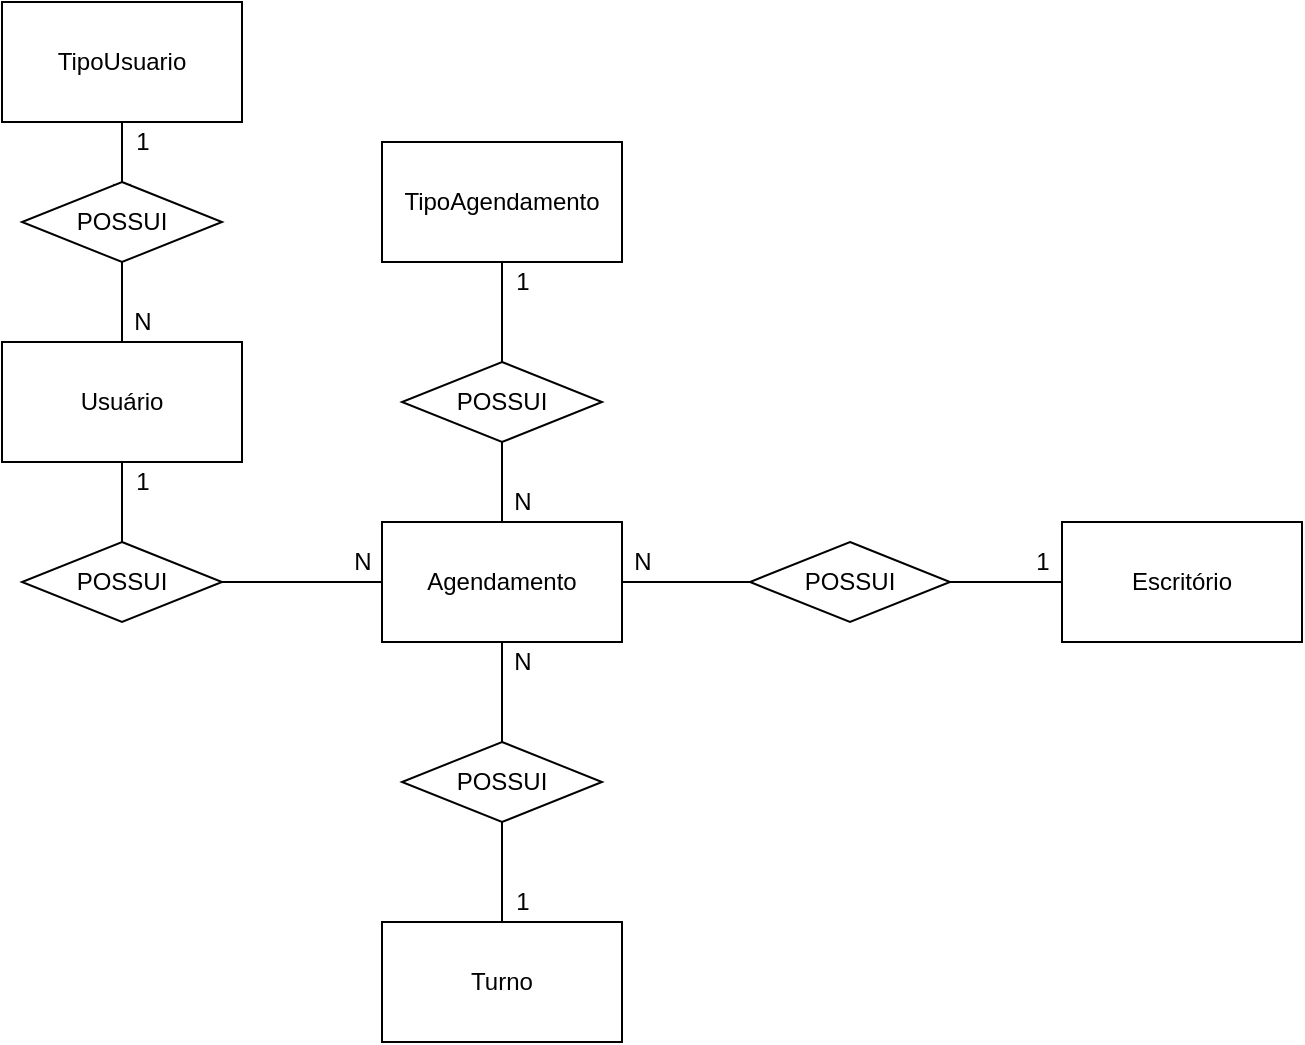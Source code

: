 <mxfile version="15.0.6" type="device"><diagram id="9LHcFug5_kUdJ4dnDETT" name="Page-1"><mxGraphModel dx="1181" dy="704" grid="1" gridSize="10" guides="1" tooltips="1" connect="1" arrows="1" fold="1" page="1" pageScale="1" pageWidth="827" pageHeight="1169" math="0" shadow="0"><root><mxCell id="0"/><mxCell id="1" parent="0"/><mxCell id="w4hfs4Wbb9zEAu8ju1vy-9" style="edgeStyle=orthogonalEdgeStyle;rounded=0;orthogonalLoop=1;jettySize=auto;html=1;entryX=0.5;entryY=0.25;entryDx=0;entryDy=0;entryPerimeter=0;" edge="1" parent="1" source="w4hfs4Wbb9zEAu8ju1vy-1" target="w4hfs4Wbb9zEAu8ju1vy-8"><mxGeometry relative="1" as="geometry"/></mxCell><mxCell id="w4hfs4Wbb9zEAu8ju1vy-1" value="TipoUsuario" style="rounded=0;whiteSpace=wrap;html=1;" vertex="1" parent="1"><mxGeometry x="40" y="50" width="120" height="60" as="geometry"/></mxCell><mxCell id="w4hfs4Wbb9zEAu8ju1vy-19" style="edgeStyle=orthogonalEdgeStyle;rounded=0;orthogonalLoop=1;jettySize=auto;html=1;entryX=0.5;entryY=0.5;entryDx=0;entryDy=0;entryPerimeter=0;" edge="1" parent="1" source="w4hfs4Wbb9zEAu8ju1vy-6" target="w4hfs4Wbb9zEAu8ju1vy-17"><mxGeometry relative="1" as="geometry"/></mxCell><mxCell id="w4hfs4Wbb9zEAu8ju1vy-6" value="TipoAgendamento" style="rounded=0;whiteSpace=wrap;html=1;" vertex="1" parent="1"><mxGeometry x="230" y="120" width="120" height="60" as="geometry"/></mxCell><mxCell id="w4hfs4Wbb9zEAu8ju1vy-11" style="edgeStyle=orthogonalEdgeStyle;rounded=0;orthogonalLoop=1;jettySize=auto;html=1;exitX=0.5;exitY=1;exitDx=0;exitDy=0;" edge="1" parent="1" source="w4hfs4Wbb9zEAu8ju1vy-8"><mxGeometry relative="1" as="geometry"><mxPoint x="100" y="260" as="targetPoint"/></mxGeometry></mxCell><mxCell id="w4hfs4Wbb9zEAu8ju1vy-8" value="POSSUI" style="rhombus;whiteSpace=wrap;html=1;" vertex="1" parent="1"><mxGeometry x="50" y="140" width="100" height="40" as="geometry"/></mxCell><mxCell id="w4hfs4Wbb9zEAu8ju1vy-14" style="edgeStyle=orthogonalEdgeStyle;rounded=0;orthogonalLoop=1;jettySize=auto;html=1;entryX=0.5;entryY=0.5;entryDx=0;entryDy=0;entryPerimeter=0;" edge="1" parent="1" source="w4hfs4Wbb9zEAu8ju1vy-2" target="w4hfs4Wbb9zEAu8ju1vy-13"><mxGeometry relative="1" as="geometry"/></mxCell><mxCell id="w4hfs4Wbb9zEAu8ju1vy-2" value="Usuário" style="rounded=0;whiteSpace=wrap;html=1;" vertex="1" parent="1"><mxGeometry x="40" y="220" width="120" height="60" as="geometry"/></mxCell><mxCell id="w4hfs4Wbb9zEAu8ju1vy-15" style="edgeStyle=orthogonalEdgeStyle;rounded=0;orthogonalLoop=1;jettySize=auto;html=1;entryX=0.417;entryY=0.5;entryDx=0;entryDy=0;entryPerimeter=0;" edge="1" parent="1" source="w4hfs4Wbb9zEAu8ju1vy-13" target="w4hfs4Wbb9zEAu8ju1vy-3"><mxGeometry relative="1" as="geometry"/></mxCell><mxCell id="w4hfs4Wbb9zEAu8ju1vy-13" value="POSSUI" style="rhombus;whiteSpace=wrap;html=1;" vertex="1" parent="1"><mxGeometry x="50" y="320" width="100" height="40" as="geometry"/></mxCell><mxCell id="w4hfs4Wbb9zEAu8ju1vy-20" style="edgeStyle=orthogonalEdgeStyle;rounded=0;orthogonalLoop=1;jettySize=auto;html=1;entryX=0.5;entryY=0.5;entryDx=0;entryDy=0;entryPerimeter=0;" edge="1" parent="1" source="w4hfs4Wbb9zEAu8ju1vy-17" target="w4hfs4Wbb9zEAu8ju1vy-3"><mxGeometry relative="1" as="geometry"/></mxCell><mxCell id="w4hfs4Wbb9zEAu8ju1vy-17" value="POSSUI" style="rhombus;whiteSpace=wrap;html=1;" vertex="1" parent="1"><mxGeometry x="240" y="230" width="100" height="40" as="geometry"/></mxCell><mxCell id="w4hfs4Wbb9zEAu8ju1vy-21" style="edgeStyle=orthogonalEdgeStyle;rounded=0;orthogonalLoop=1;jettySize=auto;html=1;entryX=0.46;entryY=0.5;entryDx=0;entryDy=0;entryPerimeter=0;" edge="1" parent="1" source="w4hfs4Wbb9zEAu8ju1vy-3" target="w4hfs4Wbb9zEAu8ju1vy-18"><mxGeometry relative="1" as="geometry"/></mxCell><mxCell id="w4hfs4Wbb9zEAu8ju1vy-36" style="edgeStyle=orthogonalEdgeStyle;rounded=0;orthogonalLoop=1;jettySize=auto;html=1;entryX=0.5;entryY=0.5;entryDx=0;entryDy=0;entryPerimeter=0;" edge="1" parent="1" source="w4hfs4Wbb9zEAu8ju1vy-3" target="w4hfs4Wbb9zEAu8ju1vy-35"><mxGeometry relative="1" as="geometry"/></mxCell><mxCell id="w4hfs4Wbb9zEAu8ju1vy-3" value="Agendamento" style="rounded=0;whiteSpace=wrap;html=1;" vertex="1" parent="1"><mxGeometry x="230" y="310" width="120" height="60" as="geometry"/></mxCell><mxCell id="w4hfs4Wbb9zEAu8ju1vy-22" style="edgeStyle=orthogonalEdgeStyle;rounded=0;orthogonalLoop=1;jettySize=auto;html=1;entryX=0.5;entryY=0.5;entryDx=0;entryDy=0;entryPerimeter=0;" edge="1" parent="1" source="w4hfs4Wbb9zEAu8ju1vy-18" target="w4hfs4Wbb9zEAu8ju1vy-7"><mxGeometry relative="1" as="geometry"/></mxCell><mxCell id="w4hfs4Wbb9zEAu8ju1vy-18" value="POSSUI" style="rhombus;whiteSpace=wrap;html=1;" vertex="1" parent="1"><mxGeometry x="414" y="320" width="100" height="40" as="geometry"/></mxCell><mxCell id="w4hfs4Wbb9zEAu8ju1vy-7" value="Escritório" style="rounded=0;whiteSpace=wrap;html=1;" vertex="1" parent="1"><mxGeometry x="570" y="310" width="120" height="60" as="geometry"/></mxCell><mxCell id="w4hfs4Wbb9zEAu8ju1vy-23" value="1" style="text;html=1;align=center;verticalAlign=middle;resizable=0;points=[];autosize=1;strokeColor=none;fillColor=none;" vertex="1" parent="1"><mxGeometry x="100" y="110" width="20" height="20" as="geometry"/></mxCell><mxCell id="w4hfs4Wbb9zEAu8ju1vy-24" value="N" style="text;html=1;align=center;verticalAlign=middle;resizable=0;points=[];autosize=1;strokeColor=none;fillColor=none;" vertex="1" parent="1"><mxGeometry x="100" y="200" width="20" height="20" as="geometry"/></mxCell><mxCell id="w4hfs4Wbb9zEAu8ju1vy-27" value="1" style="text;html=1;align=center;verticalAlign=middle;resizable=0;points=[];autosize=1;strokeColor=none;fillColor=none;" vertex="1" parent="1"><mxGeometry x="100" y="280" width="20" height="20" as="geometry"/></mxCell><mxCell id="w4hfs4Wbb9zEAu8ju1vy-28" value="N" style="text;html=1;align=center;verticalAlign=middle;resizable=0;points=[];autosize=1;strokeColor=none;fillColor=none;" vertex="1" parent="1"><mxGeometry x="210" y="320" width="20" height="20" as="geometry"/></mxCell><mxCell id="w4hfs4Wbb9zEAu8ju1vy-29" value="N" style="text;html=1;align=center;verticalAlign=middle;resizable=0;points=[];autosize=1;strokeColor=none;fillColor=none;" vertex="1" parent="1"><mxGeometry x="290" y="290" width="20" height="20" as="geometry"/></mxCell><mxCell id="w4hfs4Wbb9zEAu8ju1vy-30" value="1" style="text;html=1;align=center;verticalAlign=middle;resizable=0;points=[];autosize=1;strokeColor=none;fillColor=none;" vertex="1" parent="1"><mxGeometry x="290" y="180" width="20" height="20" as="geometry"/></mxCell><mxCell id="w4hfs4Wbb9zEAu8ju1vy-31" value="N" style="text;html=1;align=center;verticalAlign=middle;resizable=0;points=[];autosize=1;strokeColor=none;fillColor=none;" vertex="1" parent="1"><mxGeometry x="350" y="320" width="20" height="20" as="geometry"/></mxCell><mxCell id="w4hfs4Wbb9zEAu8ju1vy-32" value="1" style="text;html=1;align=center;verticalAlign=middle;resizable=0;points=[];autosize=1;strokeColor=none;fillColor=none;" vertex="1" parent="1"><mxGeometry x="550" y="320" width="20" height="20" as="geometry"/></mxCell><mxCell id="w4hfs4Wbb9zEAu8ju1vy-38" style="edgeStyle=orthogonalEdgeStyle;rounded=0;orthogonalLoop=1;jettySize=auto;html=1;entryX=0.5;entryY=0.5;entryDx=0;entryDy=0;entryPerimeter=0;" edge="1" parent="1" source="w4hfs4Wbb9zEAu8ju1vy-35" target="w4hfs4Wbb9zEAu8ju1vy-37"><mxGeometry relative="1" as="geometry"/></mxCell><mxCell id="w4hfs4Wbb9zEAu8ju1vy-35" value="POSSUI" style="rhombus;whiteSpace=wrap;html=1;" vertex="1" parent="1"><mxGeometry x="240" y="420" width="100" height="40" as="geometry"/></mxCell><mxCell id="w4hfs4Wbb9zEAu8ju1vy-37" value="Turno" style="rounded=0;whiteSpace=wrap;html=1;" vertex="1" parent="1"><mxGeometry x="230" y="510" width="120" height="60" as="geometry"/></mxCell><mxCell id="w4hfs4Wbb9zEAu8ju1vy-39" value="N" style="text;html=1;align=center;verticalAlign=middle;resizable=0;points=[];autosize=1;strokeColor=none;fillColor=none;" vertex="1" parent="1"><mxGeometry x="290" y="370" width="20" height="20" as="geometry"/></mxCell><mxCell id="w4hfs4Wbb9zEAu8ju1vy-40" value="1" style="text;html=1;align=center;verticalAlign=middle;resizable=0;points=[];autosize=1;strokeColor=none;fillColor=none;" vertex="1" parent="1"><mxGeometry x="290" y="490" width="20" height="20" as="geometry"/></mxCell></root></mxGraphModel></diagram></mxfile>